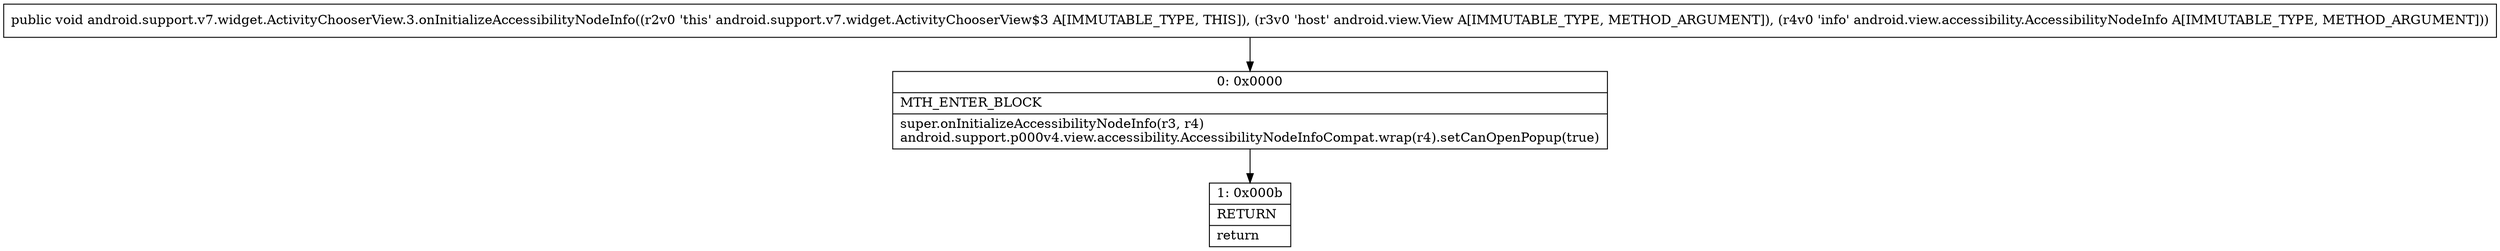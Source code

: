 digraph "CFG forandroid.support.v7.widget.ActivityChooserView.3.onInitializeAccessibilityNodeInfo(Landroid\/view\/View;Landroid\/view\/accessibility\/AccessibilityNodeInfo;)V" {
Node_0 [shape=record,label="{0\:\ 0x0000|MTH_ENTER_BLOCK\l|super.onInitializeAccessibilityNodeInfo(r3, r4)\landroid.support.p000v4.view.accessibility.AccessibilityNodeInfoCompat.wrap(r4).setCanOpenPopup(true)\l}"];
Node_1 [shape=record,label="{1\:\ 0x000b|RETURN\l|return\l}"];
MethodNode[shape=record,label="{public void android.support.v7.widget.ActivityChooserView.3.onInitializeAccessibilityNodeInfo((r2v0 'this' android.support.v7.widget.ActivityChooserView$3 A[IMMUTABLE_TYPE, THIS]), (r3v0 'host' android.view.View A[IMMUTABLE_TYPE, METHOD_ARGUMENT]), (r4v0 'info' android.view.accessibility.AccessibilityNodeInfo A[IMMUTABLE_TYPE, METHOD_ARGUMENT])) }"];
MethodNode -> Node_0;
Node_0 -> Node_1;
}

